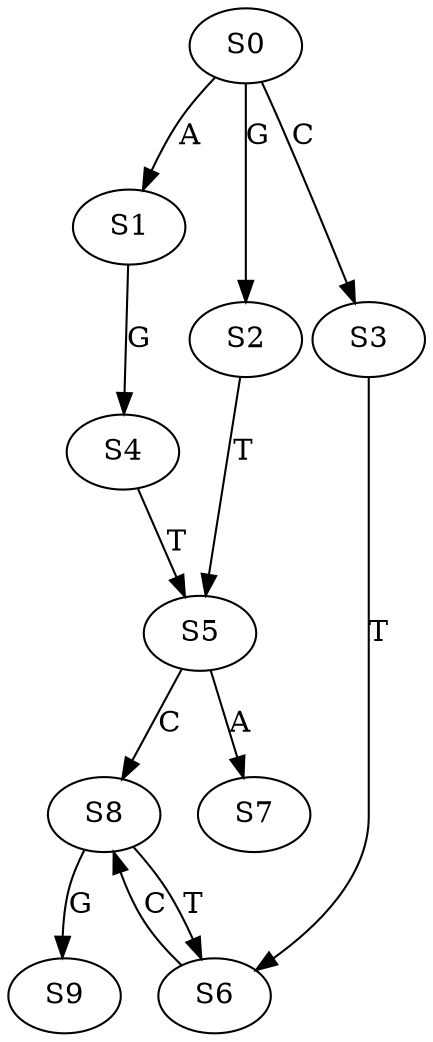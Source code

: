 strict digraph  {
	S0 -> S1 [ label = A ];
	S0 -> S2 [ label = G ];
	S0 -> S3 [ label = C ];
	S1 -> S4 [ label = G ];
	S2 -> S5 [ label = T ];
	S3 -> S6 [ label = T ];
	S4 -> S5 [ label = T ];
	S5 -> S7 [ label = A ];
	S5 -> S8 [ label = C ];
	S6 -> S8 [ label = C ];
	S8 -> S9 [ label = G ];
	S8 -> S6 [ label = T ];
}
